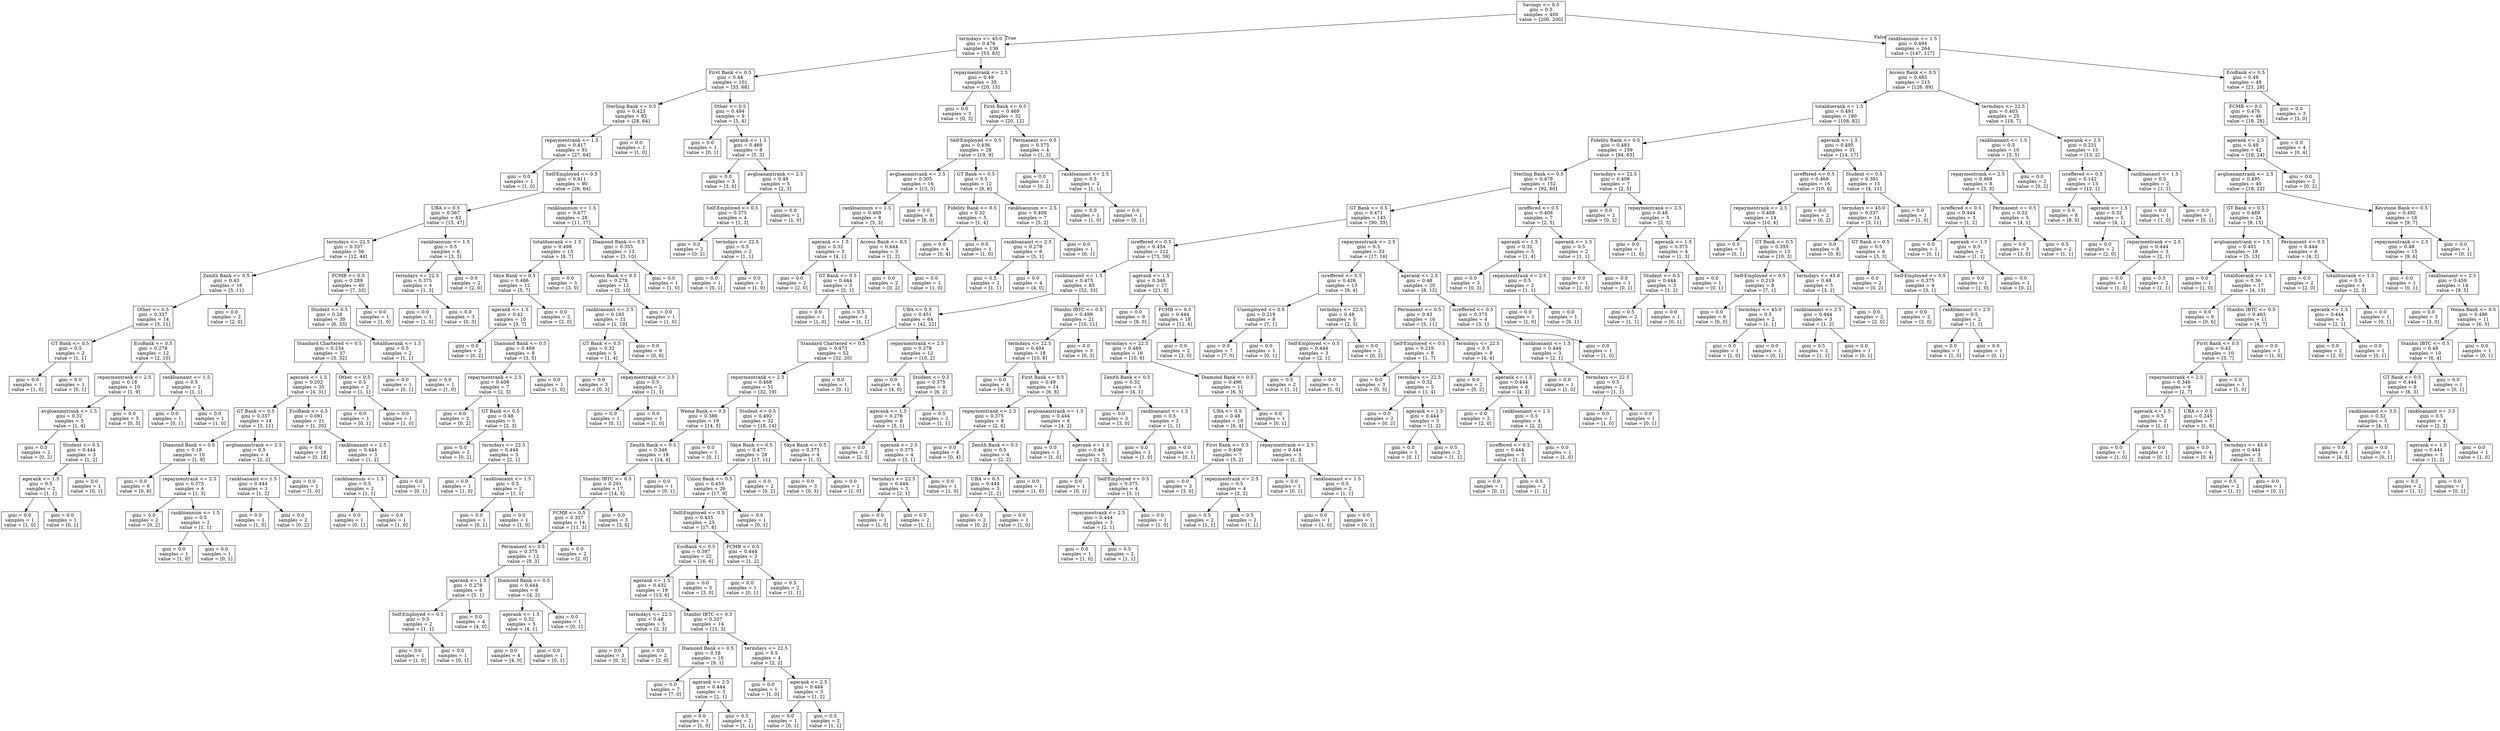 digraph Tree {
node [shape=box] ;
0 [label="Savings <= 0.5\ngini = 0.5\nsamples = 400\nvalue = [200, 200]"] ;
1 [label="termdays <= 45.0\ngini = 0.476\nsamples = 136\nvalue = [53, 83]"] ;
0 -> 1 [labeldistance=2.5, labelangle=45, headlabel="True"] ;
2 [label="First Bank <= 0.5\ngini = 0.44\nsamples = 101\nvalue = [33, 68]"] ;
1 -> 2 ;
3 [label="Sterling Bank <= 0.5\ngini = 0.423\nsamples = 92\nvalue = [28, 64]"] ;
2 -> 3 ;
4 [label="repaymentrank <= 1.5\ngini = 0.417\nsamples = 91\nvalue = [27, 64]"] ;
3 -> 4 ;
5 [label="gini = 0.0\nsamples = 1\nvalue = [1, 0]"] ;
4 -> 5 ;
6 [label="Self-Employed <= 0.5\ngini = 0.411\nsamples = 90\nvalue = [26, 64]"] ;
4 -> 6 ;
7 [label="UBA <= 0.5\ngini = 0.367\nsamples = 62\nvalue = [15, 47]"] ;
6 -> 7 ;
8 [label="termdays <= 22.5\ngini = 0.337\nsamples = 56\nvalue = [12, 44]"] ;
7 -> 8 ;
9 [label="Zenith Bank <= 0.5\ngini = 0.43\nsamples = 16\nvalue = [5, 11]"] ;
8 -> 9 ;
10 [label="Other <= 0.5\ngini = 0.337\nsamples = 14\nvalue = [3, 11]"] ;
9 -> 10 ;
11 [label="GT Bank <= 0.5\ngini = 0.5\nsamples = 2\nvalue = [1, 1]"] ;
10 -> 11 ;
12 [label="gini = 0.0\nsamples = 1\nvalue = [1, 0]"] ;
11 -> 12 ;
13 [label="gini = 0.0\nsamples = 1\nvalue = [0, 1]"] ;
11 -> 13 ;
14 [label="EcoBank <= 0.5\ngini = 0.278\nsamples = 12\nvalue = [2, 10]"] ;
10 -> 14 ;
15 [label="repaymentrank <= 2.5\ngini = 0.18\nsamples = 10\nvalue = [1, 9]"] ;
14 -> 15 ;
16 [label="avgloanamtrank <= 1.5\ngini = 0.32\nsamples = 5\nvalue = [1, 4]"] ;
15 -> 16 ;
17 [label="gini = 0.0\nsamples = 2\nvalue = [0, 2]"] ;
16 -> 17 ;
18 [label="Student <= 0.5\ngini = 0.444\nsamples = 3\nvalue = [1, 2]"] ;
16 -> 18 ;
19 [label="agerank <= 1.5\ngini = 0.5\nsamples = 2\nvalue = [1, 1]"] ;
18 -> 19 ;
20 [label="gini = 0.0\nsamples = 1\nvalue = [1, 0]"] ;
19 -> 20 ;
21 [label="gini = 0.0\nsamples = 1\nvalue = [0, 1]"] ;
19 -> 21 ;
22 [label="gini = 0.0\nsamples = 1\nvalue = [0, 1]"] ;
18 -> 22 ;
23 [label="gini = 0.0\nsamples = 5\nvalue = [0, 5]"] ;
15 -> 23 ;
24 [label="rankloanamt <= 1.5\ngini = 0.5\nsamples = 2\nvalue = [1, 1]"] ;
14 -> 24 ;
25 [label="gini = 0.0\nsamples = 1\nvalue = [0, 1]"] ;
24 -> 25 ;
26 [label="gini = 0.0\nsamples = 1\nvalue = [1, 0]"] ;
24 -> 26 ;
27 [label="gini = 0.0\nsamples = 2\nvalue = [2, 0]"] ;
9 -> 27 ;
28 [label="FCMB <= 0.5\ngini = 0.289\nsamples = 40\nvalue = [7, 33]"] ;
8 -> 28 ;
29 [label="Student <= 0.5\ngini = 0.26\nsamples = 39\nvalue = [6, 33]"] ;
28 -> 29 ;
30 [label="Standard Chartered <= 0.5\ngini = 0.234\nsamples = 37\nvalue = [5, 32]"] ;
29 -> 30 ;
31 [label="agerank <= 1.5\ngini = 0.202\nsamples = 35\nvalue = [4, 31]"] ;
30 -> 31 ;
32 [label="GT Bank <= 0.5\ngini = 0.337\nsamples = 14\nvalue = [3, 11]"] ;
31 -> 32 ;
33 [label="Diamond Bank <= 0.5\ngini = 0.18\nsamples = 10\nvalue = [1, 9]"] ;
32 -> 33 ;
34 [label="gini = 0.0\nsamples = 6\nvalue = [0, 6]"] ;
33 -> 34 ;
35 [label="repaymentrank <= 2.5\ngini = 0.375\nsamples = 4\nvalue = [1, 3]"] ;
33 -> 35 ;
36 [label="gini = 0.0\nsamples = 2\nvalue = [0, 2]"] ;
35 -> 36 ;
37 [label="rankloannum <= 1.5\ngini = 0.5\nsamples = 2\nvalue = [1, 1]"] ;
35 -> 37 ;
38 [label="gini = 0.0\nsamples = 1\nvalue = [1, 0]"] ;
37 -> 38 ;
39 [label="gini = 0.0\nsamples = 1\nvalue = [0, 1]"] ;
37 -> 39 ;
40 [label="avgloanamtrank <= 2.5\ngini = 0.5\nsamples = 4\nvalue = [2, 2]"] ;
32 -> 40 ;
41 [label="rankloanamt <= 1.5\ngini = 0.444\nsamples = 3\nvalue = [1, 2]"] ;
40 -> 41 ;
42 [label="gini = 0.0\nsamples = 1\nvalue = [1, 0]"] ;
41 -> 42 ;
43 [label="gini = 0.0\nsamples = 2\nvalue = [0, 2]"] ;
41 -> 43 ;
44 [label="gini = 0.0\nsamples = 1\nvalue = [1, 0]"] ;
40 -> 44 ;
45 [label="EcoBank <= 0.5\ngini = 0.091\nsamples = 21\nvalue = [1, 20]"] ;
31 -> 45 ;
46 [label="gini = 0.0\nsamples = 18\nvalue = [0, 18]"] ;
45 -> 46 ;
47 [label="rankloanamt <= 2.5\ngini = 0.444\nsamples = 3\nvalue = [1, 2]"] ;
45 -> 47 ;
48 [label="rankloannum <= 1.5\ngini = 0.5\nsamples = 2\nvalue = [1, 1]"] ;
47 -> 48 ;
49 [label="gini = 0.0\nsamples = 1\nvalue = [0, 1]"] ;
48 -> 49 ;
50 [label="gini = 0.0\nsamples = 1\nvalue = [1, 0]"] ;
48 -> 50 ;
51 [label="gini = 0.0\nsamples = 1\nvalue = [0, 1]"] ;
47 -> 51 ;
52 [label="Other <= 0.5\ngini = 0.5\nsamples = 2\nvalue = [1, 1]"] ;
30 -> 52 ;
53 [label="gini = 0.0\nsamples = 1\nvalue = [0, 1]"] ;
52 -> 53 ;
54 [label="gini = 0.0\nsamples = 1\nvalue = [1, 0]"] ;
52 -> 54 ;
55 [label="totalduerank <= 1.5\ngini = 0.5\nsamples = 2\nvalue = [1, 1]"] ;
29 -> 55 ;
56 [label="gini = 0.0\nsamples = 1\nvalue = [0, 1]"] ;
55 -> 56 ;
57 [label="gini = 0.0\nsamples = 1\nvalue = [1, 0]"] ;
55 -> 57 ;
58 [label="gini = 0.0\nsamples = 1\nvalue = [1, 0]"] ;
28 -> 58 ;
59 [label="rankloannum <= 1.5\ngini = 0.5\nsamples = 6\nvalue = [3, 3]"] ;
7 -> 59 ;
60 [label="termdays <= 22.5\ngini = 0.375\nsamples = 4\nvalue = [1, 3]"] ;
59 -> 60 ;
61 [label="gini = 0.0\nsamples = 1\nvalue = [1, 0]"] ;
60 -> 61 ;
62 [label="gini = 0.0\nsamples = 3\nvalue = [0, 3]"] ;
60 -> 62 ;
63 [label="gini = 0.0\nsamples = 2\nvalue = [2, 0]"] ;
59 -> 63 ;
64 [label="rankloannum <= 1.5\ngini = 0.477\nsamples = 28\nvalue = [11, 17]"] ;
6 -> 64 ;
65 [label="totalduerank <= 1.5\ngini = 0.498\nsamples = 15\nvalue = [8, 7]"] ;
64 -> 65 ;
66 [label="Skye Bank <= 0.5\ngini = 0.486\nsamples = 12\nvalue = [5, 7]"] ;
65 -> 66 ;
67 [label="agerank <= 1.5\ngini = 0.42\nsamples = 10\nvalue = [3, 7]"] ;
66 -> 67 ;
68 [label="gini = 0.0\nsamples = 2\nvalue = [0, 2]"] ;
67 -> 68 ;
69 [label="Diamond Bank <= 0.5\ngini = 0.469\nsamples = 8\nvalue = [3, 5]"] ;
67 -> 69 ;
70 [label="repaymentrank <= 2.5\ngini = 0.408\nsamples = 7\nvalue = [2, 5]"] ;
69 -> 70 ;
71 [label="gini = 0.0\nsamples = 2\nvalue = [0, 2]"] ;
70 -> 71 ;
72 [label="GT Bank <= 0.5\ngini = 0.48\nsamples = 5\nvalue = [2, 3]"] ;
70 -> 72 ;
73 [label="gini = 0.0\nsamples = 2\nvalue = [0, 2]"] ;
72 -> 73 ;
74 [label="termdays <= 22.5\ngini = 0.444\nsamples = 3\nvalue = [2, 1]"] ;
72 -> 74 ;
75 [label="gini = 0.0\nsamples = 1\nvalue = [1, 0]"] ;
74 -> 75 ;
76 [label="rankloanamt <= 1.5\ngini = 0.5\nsamples = 2\nvalue = [1, 1]"] ;
74 -> 76 ;
77 [label="gini = 0.0\nsamples = 1\nvalue = [0, 1]"] ;
76 -> 77 ;
78 [label="gini = 0.0\nsamples = 1\nvalue = [1, 0]"] ;
76 -> 78 ;
79 [label="gini = 0.0\nsamples = 1\nvalue = [1, 0]"] ;
69 -> 79 ;
80 [label="gini = 0.0\nsamples = 2\nvalue = [2, 0]"] ;
66 -> 80 ;
81 [label="gini = 0.0\nsamples = 3\nvalue = [3, 0]"] ;
65 -> 81 ;
82 [label="Diamond Bank <= 0.5\ngini = 0.355\nsamples = 13\nvalue = [3, 10]"] ;
64 -> 82 ;
83 [label="Access Bank <= 0.5\ngini = 0.278\nsamples = 12\nvalue = [2, 10]"] ;
82 -> 83 ;
84 [label="rankloanamt <= 2.5\ngini = 0.165\nsamples = 11\nvalue = [1, 10]"] ;
83 -> 84 ;
85 [label="GT Bank <= 0.5\ngini = 0.32\nsamples = 5\nvalue = [1, 4]"] ;
84 -> 85 ;
86 [label="gini = 0.0\nsamples = 3\nvalue = [0, 3]"] ;
85 -> 86 ;
87 [label="repaymentrank <= 2.5\ngini = 0.5\nsamples = 2\nvalue = [1, 1]"] ;
85 -> 87 ;
88 [label="gini = 0.0\nsamples = 1\nvalue = [0, 1]"] ;
87 -> 88 ;
89 [label="gini = 0.0\nsamples = 1\nvalue = [1, 0]"] ;
87 -> 89 ;
90 [label="gini = 0.0\nsamples = 6\nvalue = [0, 6]"] ;
84 -> 90 ;
91 [label="gini = 0.0\nsamples = 1\nvalue = [1, 0]"] ;
83 -> 91 ;
92 [label="gini = 0.0\nsamples = 1\nvalue = [1, 0]"] ;
82 -> 92 ;
93 [label="gini = 0.0\nsamples = 1\nvalue = [1, 0]"] ;
3 -> 93 ;
94 [label="Other <= 0.5\ngini = 0.494\nsamples = 9\nvalue = [5, 4]"] ;
2 -> 94 ;
95 [label="gini = 0.0\nsamples = 1\nvalue = [0, 1]"] ;
94 -> 95 ;
96 [label="agerank <= 1.5\ngini = 0.469\nsamples = 8\nvalue = [5, 3]"] ;
94 -> 96 ;
97 [label="gini = 0.0\nsamples = 3\nvalue = [3, 0]"] ;
96 -> 97 ;
98 [label="avgloanamtrank <= 2.5\ngini = 0.48\nsamples = 5\nvalue = [2, 3]"] ;
96 -> 98 ;
99 [label="Self-Employed <= 0.5\ngini = 0.375\nsamples = 4\nvalue = [1, 3]"] ;
98 -> 99 ;
100 [label="gini = 0.0\nsamples = 2\nvalue = [0, 2]"] ;
99 -> 100 ;
101 [label="termdays <= 22.5\ngini = 0.5\nsamples = 2\nvalue = [1, 1]"] ;
99 -> 101 ;
102 [label="gini = 0.0\nsamples = 1\nvalue = [0, 1]"] ;
101 -> 102 ;
103 [label="gini = 0.0\nsamples = 1\nvalue = [1, 0]"] ;
101 -> 103 ;
104 [label="gini = 0.0\nsamples = 1\nvalue = [1, 0]"] ;
98 -> 104 ;
105 [label="repaymentrank <= 2.5\ngini = 0.49\nsamples = 35\nvalue = [20, 15]"] ;
1 -> 105 ;
106 [label="gini = 0.0\nsamples = 3\nvalue = [0, 3]"] ;
105 -> 106 ;
107 [label="First Bank <= 0.5\ngini = 0.469\nsamples = 32\nvalue = [20, 12]"] ;
105 -> 107 ;
108 [label="Self-Employed <= 0.5\ngini = 0.436\nsamples = 28\nvalue = [19, 9]"] ;
107 -> 108 ;
109 [label="avgloanamtrank <= 2.5\ngini = 0.305\nsamples = 16\nvalue = [13, 3]"] ;
108 -> 109 ;
110 [label="rankloannum <= 1.5\ngini = 0.469\nsamples = 8\nvalue = [5, 3]"] ;
109 -> 110 ;
111 [label="agerank <= 1.5\ngini = 0.32\nsamples = 5\nvalue = [4, 1]"] ;
110 -> 111 ;
112 [label="gini = 0.0\nsamples = 2\nvalue = [2, 0]"] ;
111 -> 112 ;
113 [label="GT Bank <= 0.5\ngini = 0.444\nsamples = 3\nvalue = [2, 1]"] ;
111 -> 113 ;
114 [label="gini = 0.0\nsamples = 1\nvalue = [1, 0]"] ;
113 -> 114 ;
115 [label="gini = 0.5\nsamples = 2\nvalue = [1, 1]"] ;
113 -> 115 ;
116 [label="Access Bank <= 0.5\ngini = 0.444\nsamples = 3\nvalue = [1, 2]"] ;
110 -> 116 ;
117 [label="gini = 0.0\nsamples = 2\nvalue = [0, 2]"] ;
116 -> 117 ;
118 [label="gini = 0.0\nsamples = 1\nvalue = [1, 0]"] ;
116 -> 118 ;
119 [label="gini = 0.0\nsamples = 8\nvalue = [8, 0]"] ;
109 -> 119 ;
120 [label="GT Bank <= 0.5\ngini = 0.5\nsamples = 12\nvalue = [6, 6]"] ;
108 -> 120 ;
121 [label="Fidelity Bank <= 0.5\ngini = 0.32\nsamples = 5\nvalue = [1, 4]"] ;
120 -> 121 ;
122 [label="gini = 0.0\nsamples = 4\nvalue = [0, 4]"] ;
121 -> 122 ;
123 [label="gini = 0.0\nsamples = 1\nvalue = [1, 0]"] ;
121 -> 123 ;
124 [label="rankloannum <= 2.5\ngini = 0.408\nsamples = 7\nvalue = [5, 2]"] ;
120 -> 124 ;
125 [label="rankloanamt <= 2.5\ngini = 0.278\nsamples = 6\nvalue = [5, 1]"] ;
124 -> 125 ;
126 [label="gini = 0.5\nsamples = 2\nvalue = [1, 1]"] ;
125 -> 126 ;
127 [label="gini = 0.0\nsamples = 4\nvalue = [4, 0]"] ;
125 -> 127 ;
128 [label="gini = 0.0\nsamples = 1\nvalue = [0, 1]"] ;
124 -> 128 ;
129 [label="Permanent <= 0.5\ngini = 0.375\nsamples = 4\nvalue = [1, 3]"] ;
107 -> 129 ;
130 [label="gini = 0.0\nsamples = 2\nvalue = [0, 2]"] ;
129 -> 130 ;
131 [label="rankloanamt <= 2.5\ngini = 0.5\nsamples = 2\nvalue = [1, 1]"] ;
129 -> 131 ;
132 [label="gini = 0.0\nsamples = 1\nvalue = [1, 0]"] ;
131 -> 132 ;
133 [label="gini = 0.0\nsamples = 1\nvalue = [0, 1]"] ;
131 -> 133 ;
134 [label="rankloannum <= 1.5\ngini = 0.494\nsamples = 264\nvalue = [147, 117]"] ;
0 -> 134 [labeldistance=2.5, labelangle=-45, headlabel="False"] ;
135 [label="Access Bank <= 0.5\ngini = 0.485\nsamples = 215\nvalue = [126, 89]"] ;
134 -> 135 ;
136 [label="totalduerank <= 1.5\ngini = 0.491\nsamples = 190\nvalue = [108, 82]"] ;
135 -> 136 ;
137 [label="Fidelity Bank <= 0.5\ngini = 0.483\nsamples = 159\nvalue = [94, 65]"] ;
136 -> 137 ;
138 [label="Sterling Bank <= 0.5\ngini = 0.478\nsamples = 152\nvalue = [92, 60]"] ;
137 -> 138 ;
139 [label="GT Bank <= 0.5\ngini = 0.471\nsamples = 145\nvalue = [90, 55]"] ;
138 -> 139 ;
140 [label="isreffered <= 0.5\ngini = 0.454\nsamples = 112\nvalue = [73, 39]"] ;
139 -> 140 ;
141 [label="rankloanamt <= 1.5\ngini = 0.475\nsamples = 85\nvalue = [52, 33]"] ;
140 -> 141 ;
142 [label="UBA <= 0.5\ngini = 0.451\nsamples = 64\nvalue = [42, 22]"] ;
141 -> 142 ;
143 [label="Standard Chartered <= 0.5\ngini = 0.473\nsamples = 52\nvalue = [32, 20]"] ;
142 -> 143 ;
144 [label="repaymentrank <= 2.5\ngini = 0.468\nsamples = 51\nvalue = [32, 19]"] ;
143 -> 144 ;
145 [label="Wema Bank <= 0.5\ngini = 0.388\nsamples = 19\nvalue = [14, 5]"] ;
144 -> 145 ;
146 [label="Zenith Bank <= 0.5\ngini = 0.346\nsamples = 18\nvalue = [14, 4]"] ;
145 -> 146 ;
147 [label="Stanbic IBTC <= 0.5\ngini = 0.291\nsamples = 17\nvalue = [14, 3]"] ;
146 -> 147 ;
148 [label="FCMB <= 0.5\ngini = 0.337\nsamples = 14\nvalue = [11, 3]"] ;
147 -> 148 ;
149 [label="Permanent <= 0.5\ngini = 0.375\nsamples = 12\nvalue = [9, 3]"] ;
148 -> 149 ;
150 [label="agerank <= 1.5\ngini = 0.278\nsamples = 6\nvalue = [5, 1]"] ;
149 -> 150 ;
151 [label="Self-Employed <= 0.5\ngini = 0.5\nsamples = 2\nvalue = [1, 1]"] ;
150 -> 151 ;
152 [label="gini = 0.0\nsamples = 1\nvalue = [1, 0]"] ;
151 -> 152 ;
153 [label="gini = 0.0\nsamples = 1\nvalue = [0, 1]"] ;
151 -> 153 ;
154 [label="gini = 0.0\nsamples = 4\nvalue = [4, 0]"] ;
150 -> 154 ;
155 [label="Diamond Bank <= 0.5\ngini = 0.444\nsamples = 6\nvalue = [4, 2]"] ;
149 -> 155 ;
156 [label="agerank <= 1.5\ngini = 0.32\nsamples = 5\nvalue = [4, 1]"] ;
155 -> 156 ;
157 [label="gini = 0.0\nsamples = 4\nvalue = [4, 0]"] ;
156 -> 157 ;
158 [label="gini = 0.0\nsamples = 1\nvalue = [0, 1]"] ;
156 -> 158 ;
159 [label="gini = 0.0\nsamples = 1\nvalue = [0, 1]"] ;
155 -> 159 ;
160 [label="gini = 0.0\nsamples = 2\nvalue = [2, 0]"] ;
148 -> 160 ;
161 [label="gini = 0.0\nsamples = 3\nvalue = [3, 0]"] ;
147 -> 161 ;
162 [label="gini = 0.0\nsamples = 1\nvalue = [0, 1]"] ;
146 -> 162 ;
163 [label="gini = 0.0\nsamples = 1\nvalue = [0, 1]"] ;
145 -> 163 ;
164 [label="Student <= 0.5\ngini = 0.492\nsamples = 32\nvalue = [18, 14]"] ;
144 -> 164 ;
165 [label="Skye Bank <= 0.5\ngini = 0.477\nsamples = 28\nvalue = [17, 11]"] ;
164 -> 165 ;
166 [label="Union Bank <= 0.5\ngini = 0.453\nsamples = 26\nvalue = [17, 9]"] ;
165 -> 166 ;
167 [label="Self-Employed <= 0.5\ngini = 0.435\nsamples = 25\nvalue = [17, 8]"] ;
166 -> 167 ;
168 [label="EcoBank <= 0.5\ngini = 0.397\nsamples = 22\nvalue = [16, 6]"] ;
167 -> 168 ;
169 [label="agerank <= 1.5\ngini = 0.432\nsamples = 19\nvalue = [13, 6]"] ;
168 -> 169 ;
170 [label="termdays <= 22.5\ngini = 0.48\nsamples = 5\nvalue = [2, 3]"] ;
169 -> 170 ;
171 [label="gini = 0.0\nsamples = 3\nvalue = [0, 3]"] ;
170 -> 171 ;
172 [label="gini = 0.0\nsamples = 2\nvalue = [2, 0]"] ;
170 -> 172 ;
173 [label="Stanbic IBTC <= 0.5\ngini = 0.337\nsamples = 14\nvalue = [11, 3]"] ;
169 -> 173 ;
174 [label="Diamond Bank <= 0.5\ngini = 0.18\nsamples = 10\nvalue = [9, 1]"] ;
173 -> 174 ;
175 [label="gini = 0.0\nsamples = 7\nvalue = [7, 0]"] ;
174 -> 175 ;
176 [label="agerank <= 2.5\ngini = 0.444\nsamples = 3\nvalue = [2, 1]"] ;
174 -> 176 ;
177 [label="gini = 0.0\nsamples = 1\nvalue = [1, 0]"] ;
176 -> 177 ;
178 [label="gini = 0.5\nsamples = 2\nvalue = [1, 1]"] ;
176 -> 178 ;
179 [label="termdays <= 22.5\ngini = 0.5\nsamples = 4\nvalue = [2, 2]"] ;
173 -> 179 ;
180 [label="gini = 0.0\nsamples = 1\nvalue = [1, 0]"] ;
179 -> 180 ;
181 [label="agerank <= 2.5\ngini = 0.444\nsamples = 3\nvalue = [1, 2]"] ;
179 -> 181 ;
182 [label="gini = 0.0\nsamples = 1\nvalue = [0, 1]"] ;
181 -> 182 ;
183 [label="gini = 0.5\nsamples = 2\nvalue = [1, 1]"] ;
181 -> 183 ;
184 [label="gini = 0.0\nsamples = 3\nvalue = [3, 0]"] ;
168 -> 184 ;
185 [label="FCMB <= 0.5\ngini = 0.444\nsamples = 3\nvalue = [1, 2]"] ;
167 -> 185 ;
186 [label="gini = 0.0\nsamples = 1\nvalue = [0, 1]"] ;
185 -> 186 ;
187 [label="gini = 0.5\nsamples = 2\nvalue = [1, 1]"] ;
185 -> 187 ;
188 [label="gini = 0.0\nsamples = 1\nvalue = [0, 1]"] ;
166 -> 188 ;
189 [label="gini = 0.0\nsamples = 2\nvalue = [0, 2]"] ;
165 -> 189 ;
190 [label="Skye Bank <= 0.5\ngini = 0.375\nsamples = 4\nvalue = [1, 3]"] ;
164 -> 190 ;
191 [label="gini = 0.0\nsamples = 3\nvalue = [0, 3]"] ;
190 -> 191 ;
192 [label="gini = 0.0\nsamples = 1\nvalue = [1, 0]"] ;
190 -> 192 ;
193 [label="gini = 0.0\nsamples = 1\nvalue = [0, 1]"] ;
143 -> 193 ;
194 [label="repaymentrank <= 2.5\ngini = 0.278\nsamples = 12\nvalue = [10, 2]"] ;
142 -> 194 ;
195 [label="gini = 0.0\nsamples = 4\nvalue = [4, 0]"] ;
194 -> 195 ;
196 [label="Student <= 0.5\ngini = 0.375\nsamples = 8\nvalue = [6, 2]"] ;
194 -> 196 ;
197 [label="agerank <= 1.5\ngini = 0.278\nsamples = 6\nvalue = [5, 1]"] ;
196 -> 197 ;
198 [label="gini = 0.0\nsamples = 2\nvalue = [2, 0]"] ;
197 -> 198 ;
199 [label="agerank <= 2.5\ngini = 0.375\nsamples = 4\nvalue = [3, 1]"] ;
197 -> 199 ;
200 [label="termdays <= 22.5\ngini = 0.444\nsamples = 3\nvalue = [2, 1]"] ;
199 -> 200 ;
201 [label="gini = 0.0\nsamples = 1\nvalue = [1, 0]"] ;
200 -> 201 ;
202 [label="gini = 0.5\nsamples = 2\nvalue = [1, 1]"] ;
200 -> 202 ;
203 [label="gini = 0.0\nsamples = 1\nvalue = [1, 0]"] ;
199 -> 203 ;
204 [label="gini = 0.5\nsamples = 2\nvalue = [1, 1]"] ;
196 -> 204 ;
205 [label="Stanbic IBTC <= 0.5\ngini = 0.499\nsamples = 21\nvalue = [10, 11]"] ;
141 -> 205 ;
206 [label="termdays <= 22.5\ngini = 0.494\nsamples = 18\nvalue = [10, 8]"] ;
205 -> 206 ;
207 [label="gini = 0.0\nsamples = 4\nvalue = [4, 0]"] ;
206 -> 207 ;
208 [label="First Bank <= 0.5\ngini = 0.49\nsamples = 14\nvalue = [6, 8]"] ;
206 -> 208 ;
209 [label="repaymentrank <= 2.5\ngini = 0.375\nsamples = 8\nvalue = [2, 6]"] ;
208 -> 209 ;
210 [label="gini = 0.0\nsamples = 4\nvalue = [0, 4]"] ;
209 -> 210 ;
211 [label="Zenith Bank <= 0.5\ngini = 0.5\nsamples = 4\nvalue = [2, 2]"] ;
209 -> 211 ;
212 [label="UBA <= 0.5\ngini = 0.444\nsamples = 3\nvalue = [1, 2]"] ;
211 -> 212 ;
213 [label="gini = 0.0\nsamples = 2\nvalue = [0, 2]"] ;
212 -> 213 ;
214 [label="gini = 0.0\nsamples = 1\nvalue = [1, 0]"] ;
212 -> 214 ;
215 [label="gini = 0.0\nsamples = 1\nvalue = [1, 0]"] ;
211 -> 215 ;
216 [label="avgloanamtrank <= 1.5\ngini = 0.444\nsamples = 6\nvalue = [4, 2]"] ;
208 -> 216 ;
217 [label="gini = 0.0\nsamples = 1\nvalue = [1, 0]"] ;
216 -> 217 ;
218 [label="agerank <= 1.5\ngini = 0.48\nsamples = 5\nvalue = [3, 2]"] ;
216 -> 218 ;
219 [label="gini = 0.0\nsamples = 1\nvalue = [0, 1]"] ;
218 -> 219 ;
220 [label="Self-Employed <= 0.5\ngini = 0.375\nsamples = 4\nvalue = [3, 1]"] ;
218 -> 220 ;
221 [label="repaymentrank <= 2.5\ngini = 0.444\nsamples = 3\nvalue = [2, 1]"] ;
220 -> 221 ;
222 [label="gini = 0.0\nsamples = 1\nvalue = [1, 0]"] ;
221 -> 222 ;
223 [label="gini = 0.5\nsamples = 2\nvalue = [1, 1]"] ;
221 -> 223 ;
224 [label="gini = 0.0\nsamples = 1\nvalue = [1, 0]"] ;
220 -> 224 ;
225 [label="gini = 0.0\nsamples = 3\nvalue = [0, 3]"] ;
205 -> 225 ;
226 [label="agerank <= 1.5\ngini = 0.346\nsamples = 27\nvalue = [21, 6]"] ;
140 -> 226 ;
227 [label="gini = 0.0\nsamples = 9\nvalue = [9, 0]"] ;
226 -> 227 ;
228 [label="FCMB <= 0.5\ngini = 0.444\nsamples = 18\nvalue = [12, 6]"] ;
226 -> 228 ;
229 [label="termdays <= 22.5\ngini = 0.469\nsamples = 16\nvalue = [10, 6]"] ;
228 -> 229 ;
230 [label="Zenith Bank <= 0.5\ngini = 0.32\nsamples = 5\nvalue = [4, 1]"] ;
229 -> 230 ;
231 [label="gini = 0.0\nsamples = 3\nvalue = [3, 0]"] ;
230 -> 231 ;
232 [label="rankloanamt <= 1.5\ngini = 0.5\nsamples = 2\nvalue = [1, 1]"] ;
230 -> 232 ;
233 [label="gini = 0.0\nsamples = 1\nvalue = [1, 0]"] ;
232 -> 233 ;
234 [label="gini = 0.0\nsamples = 1\nvalue = [0, 1]"] ;
232 -> 234 ;
235 [label="Diamond Bank <= 0.5\ngini = 0.496\nsamples = 11\nvalue = [6, 5]"] ;
229 -> 235 ;
236 [label="UBA <= 0.5\ngini = 0.48\nsamples = 10\nvalue = [6, 4]"] ;
235 -> 236 ;
237 [label="First Bank <= 0.5\ngini = 0.408\nsamples = 7\nvalue = [5, 2]"] ;
236 -> 237 ;
238 [label="gini = 0.0\nsamples = 3\nvalue = [3, 0]"] ;
237 -> 238 ;
239 [label="repaymentrank <= 2.5\ngini = 0.5\nsamples = 4\nvalue = [2, 2]"] ;
237 -> 239 ;
240 [label="gini = 0.5\nsamples = 2\nvalue = [1, 1]"] ;
239 -> 240 ;
241 [label="gini = 0.5\nsamples = 2\nvalue = [1, 1]"] ;
239 -> 241 ;
242 [label="repaymentrank <= 2.5\ngini = 0.444\nsamples = 3\nvalue = [1, 2]"] ;
236 -> 242 ;
243 [label="gini = 0.0\nsamples = 1\nvalue = [0, 1]"] ;
242 -> 243 ;
244 [label="rankloanamt <= 1.5\ngini = 0.5\nsamples = 2\nvalue = [1, 1]"] ;
242 -> 244 ;
245 [label="gini = 0.0\nsamples = 1\nvalue = [1, 0]"] ;
244 -> 245 ;
246 [label="gini = 0.0\nsamples = 1\nvalue = [0, 1]"] ;
244 -> 246 ;
247 [label="gini = 0.0\nsamples = 1\nvalue = [0, 1]"] ;
235 -> 247 ;
248 [label="gini = 0.0\nsamples = 2\nvalue = [2, 0]"] ;
228 -> 248 ;
249 [label="repaymentrank <= 2.5\ngini = 0.5\nsamples = 33\nvalue = [17, 16]"] ;
139 -> 249 ;
250 [label="isreffered <= 0.5\ngini = 0.426\nsamples = 13\nvalue = [9, 4]"] ;
249 -> 250 ;
251 [label="Unemployed <= 0.5\ngini = 0.219\nsamples = 8\nvalue = [7, 1]"] ;
250 -> 251 ;
252 [label="gini = 0.0\nsamples = 7\nvalue = [7, 0]"] ;
251 -> 252 ;
253 [label="gini = 0.0\nsamples = 1\nvalue = [0, 1]"] ;
251 -> 253 ;
254 [label="termdays <= 22.5\ngini = 0.48\nsamples = 5\nvalue = [2, 3]"] ;
250 -> 254 ;
255 [label="Self-Employed <= 0.5\ngini = 0.444\nsamples = 3\nvalue = [2, 1]"] ;
254 -> 255 ;
256 [label="gini = 0.5\nsamples = 2\nvalue = [1, 1]"] ;
255 -> 256 ;
257 [label="gini = 0.0\nsamples = 1\nvalue = [1, 0]"] ;
255 -> 257 ;
258 [label="gini = 0.0\nsamples = 2\nvalue = [0, 2]"] ;
254 -> 258 ;
259 [label="agerank <= 2.5\ngini = 0.48\nsamples = 20\nvalue = [8, 12]"] ;
249 -> 259 ;
260 [label="Permanent <= 0.5\ngini = 0.43\nsamples = 16\nvalue = [5, 11]"] ;
259 -> 260 ;
261 [label="Self-Employed <= 0.5\ngini = 0.219\nsamples = 8\nvalue = [1, 7]"] ;
260 -> 261 ;
262 [label="gini = 0.0\nsamples = 3\nvalue = [0, 3]"] ;
261 -> 262 ;
263 [label="termdays <= 22.5\ngini = 0.32\nsamples = 5\nvalue = [1, 4]"] ;
261 -> 263 ;
264 [label="gini = 0.0\nsamples = 2\nvalue = [0, 2]"] ;
263 -> 264 ;
265 [label="agerank <= 1.5\ngini = 0.444\nsamples = 3\nvalue = [1, 2]"] ;
263 -> 265 ;
266 [label="gini = 0.0\nsamples = 1\nvalue = [0, 1]"] ;
265 -> 266 ;
267 [label="gini = 0.5\nsamples = 2\nvalue = [1, 1]"] ;
265 -> 267 ;
268 [label="termdays <= 22.5\ngini = 0.5\nsamples = 8\nvalue = [4, 4]"] ;
260 -> 268 ;
269 [label="gini = 0.0\nsamples = 2\nvalue = [0, 2]"] ;
268 -> 269 ;
270 [label="agerank <= 1.5\ngini = 0.444\nsamples = 6\nvalue = [4, 2]"] ;
268 -> 270 ;
271 [label="gini = 0.0\nsamples = 2\nvalue = [2, 0]"] ;
270 -> 271 ;
272 [label="rankloanamt <= 1.5\ngini = 0.5\nsamples = 4\nvalue = [2, 2]"] ;
270 -> 272 ;
273 [label="isreffered <= 0.5\ngini = 0.444\nsamples = 3\nvalue = [1, 2]"] ;
272 -> 273 ;
274 [label="gini = 0.0\nsamples = 1\nvalue = [0, 1]"] ;
273 -> 274 ;
275 [label="gini = 0.5\nsamples = 2\nvalue = [1, 1]"] ;
273 -> 275 ;
276 [label="gini = 0.0\nsamples = 1\nvalue = [1, 0]"] ;
272 -> 276 ;
277 [label="isreffered <= 0.5\ngini = 0.375\nsamples = 4\nvalue = [3, 1]"] ;
259 -> 277 ;
278 [label="rankloanamt <= 1.5\ngini = 0.444\nsamples = 3\nvalue = [2, 1]"] ;
277 -> 278 ;
279 [label="gini = 0.0\nsamples = 1\nvalue = [1, 0]"] ;
278 -> 279 ;
280 [label="termdays <= 22.5\ngini = 0.5\nsamples = 2\nvalue = [1, 1]"] ;
278 -> 280 ;
281 [label="gini = 0.0\nsamples = 1\nvalue = [1, 0]"] ;
280 -> 281 ;
282 [label="gini = 0.0\nsamples = 1\nvalue = [0, 1]"] ;
280 -> 282 ;
283 [label="gini = 0.0\nsamples = 1\nvalue = [1, 0]"] ;
277 -> 283 ;
284 [label="isreffered <= 0.5\ngini = 0.408\nsamples = 7\nvalue = [2, 5]"] ;
138 -> 284 ;
285 [label="agerank <= 1.5\ngini = 0.32\nsamples = 5\nvalue = [1, 4]"] ;
284 -> 285 ;
286 [label="gini = 0.0\nsamples = 3\nvalue = [0, 3]"] ;
285 -> 286 ;
287 [label="repaymentrank <= 2.5\ngini = 0.5\nsamples = 2\nvalue = [1, 1]"] ;
285 -> 287 ;
288 [label="gini = 0.0\nsamples = 1\nvalue = [1, 0]"] ;
287 -> 288 ;
289 [label="gini = 0.0\nsamples = 1\nvalue = [0, 1]"] ;
287 -> 289 ;
290 [label="agerank <= 1.5\ngini = 0.5\nsamples = 2\nvalue = [1, 1]"] ;
284 -> 290 ;
291 [label="gini = 0.0\nsamples = 1\nvalue = [1, 0]"] ;
290 -> 291 ;
292 [label="gini = 0.0\nsamples = 1\nvalue = [0, 1]"] ;
290 -> 292 ;
293 [label="termdays <= 22.5\ngini = 0.408\nsamples = 7\nvalue = [2, 5]"] ;
137 -> 293 ;
294 [label="gini = 0.0\nsamples = 2\nvalue = [0, 2]"] ;
293 -> 294 ;
295 [label="repaymentrank <= 2.5\ngini = 0.48\nsamples = 5\nvalue = [2, 3]"] ;
293 -> 295 ;
296 [label="gini = 0.0\nsamples = 1\nvalue = [1, 0]"] ;
295 -> 296 ;
297 [label="agerank <= 1.5\ngini = 0.375\nsamples = 4\nvalue = [1, 3]"] ;
295 -> 297 ;
298 [label="Student <= 0.5\ngini = 0.444\nsamples = 3\nvalue = [1, 2]"] ;
297 -> 298 ;
299 [label="gini = 0.5\nsamples = 2\nvalue = [1, 1]"] ;
298 -> 299 ;
300 [label="gini = 0.0\nsamples = 1\nvalue = [0, 1]"] ;
298 -> 300 ;
301 [label="gini = 0.0\nsamples = 1\nvalue = [0, 1]"] ;
297 -> 301 ;
302 [label="agerank <= 1.5\ngini = 0.495\nsamples = 31\nvalue = [14, 17]"] ;
136 -> 302 ;
303 [label="isreffered <= 0.5\ngini = 0.469\nsamples = 16\nvalue = [10, 6]"] ;
302 -> 303 ;
304 [label="repaymentrank <= 2.5\ngini = 0.408\nsamples = 14\nvalue = [10, 4]"] ;
303 -> 304 ;
305 [label="gini = 0.0\nsamples = 1\nvalue = [0, 1]"] ;
304 -> 305 ;
306 [label="GT Bank <= 0.5\ngini = 0.355\nsamples = 13\nvalue = [10, 3]"] ;
304 -> 306 ;
307 [label="Self-Employed <= 0.5\ngini = 0.219\nsamples = 8\nvalue = [7, 1]"] ;
306 -> 307 ;
308 [label="gini = 0.0\nsamples = 6\nvalue = [6, 0]"] ;
307 -> 308 ;
309 [label="termdays <= 45.0\ngini = 0.5\nsamples = 2\nvalue = [1, 1]"] ;
307 -> 309 ;
310 [label="gini = 0.0\nsamples = 1\nvalue = [1, 0]"] ;
309 -> 310 ;
311 [label="gini = 0.0\nsamples = 1\nvalue = [0, 1]"] ;
309 -> 311 ;
312 [label="termdays <= 45.0\ngini = 0.48\nsamples = 5\nvalue = [3, 2]"] ;
306 -> 312 ;
313 [label="rankloanamt <= 2.5\ngini = 0.444\nsamples = 3\nvalue = [1, 2]"] ;
312 -> 313 ;
314 [label="gini = 0.5\nsamples = 2\nvalue = [1, 1]"] ;
313 -> 314 ;
315 [label="gini = 0.0\nsamples = 1\nvalue = [0, 1]"] ;
313 -> 315 ;
316 [label="gini = 0.0\nsamples = 2\nvalue = [2, 0]"] ;
312 -> 316 ;
317 [label="gini = 0.0\nsamples = 2\nvalue = [0, 2]"] ;
303 -> 317 ;
318 [label="Student <= 0.5\ngini = 0.391\nsamples = 15\nvalue = [4, 11]"] ;
302 -> 318 ;
319 [label="termdays <= 45.0\ngini = 0.337\nsamples = 14\nvalue = [3, 11]"] ;
318 -> 319 ;
320 [label="gini = 0.0\nsamples = 8\nvalue = [0, 8]"] ;
319 -> 320 ;
321 [label="GT Bank <= 0.5\ngini = 0.5\nsamples = 6\nvalue = [3, 3]"] ;
319 -> 321 ;
322 [label="gini = 0.0\nsamples = 2\nvalue = [0, 2]"] ;
321 -> 322 ;
323 [label="Self-Employed <= 0.5\ngini = 0.375\nsamples = 4\nvalue = [3, 1]"] ;
321 -> 323 ;
324 [label="gini = 0.0\nsamples = 2\nvalue = [2, 0]"] ;
323 -> 324 ;
325 [label="rankloanamt <= 2.5\ngini = 0.5\nsamples = 2\nvalue = [1, 1]"] ;
323 -> 325 ;
326 [label="gini = 0.0\nsamples = 1\nvalue = [1, 0]"] ;
325 -> 326 ;
327 [label="gini = 0.0\nsamples = 1\nvalue = [0, 1]"] ;
325 -> 327 ;
328 [label="gini = 0.0\nsamples = 1\nvalue = [1, 0]"] ;
318 -> 328 ;
329 [label="termdays <= 22.5\ngini = 0.403\nsamples = 25\nvalue = [18, 7]"] ;
135 -> 329 ;
330 [label="rankloanamt <= 1.5\ngini = 0.5\nsamples = 10\nvalue = [5, 5]"] ;
329 -> 330 ;
331 [label="repaymentrank <= 2.5\ngini = 0.469\nsamples = 8\nvalue = [5, 3]"] ;
330 -> 331 ;
332 [label="isreffered <= 0.5\ngini = 0.444\nsamples = 3\nvalue = [1, 2]"] ;
331 -> 332 ;
333 [label="gini = 0.0\nsamples = 1\nvalue = [0, 1]"] ;
332 -> 333 ;
334 [label="agerank <= 1.5\ngini = 0.5\nsamples = 2\nvalue = [1, 1]"] ;
332 -> 334 ;
335 [label="gini = 0.0\nsamples = 1\nvalue = [1, 0]"] ;
334 -> 335 ;
336 [label="gini = 0.0\nsamples = 1\nvalue = [0, 1]"] ;
334 -> 336 ;
337 [label="Permanent <= 0.5\ngini = 0.32\nsamples = 5\nvalue = [4, 1]"] ;
331 -> 337 ;
338 [label="gini = 0.0\nsamples = 3\nvalue = [3, 0]"] ;
337 -> 338 ;
339 [label="gini = 0.5\nsamples = 2\nvalue = [1, 1]"] ;
337 -> 339 ;
340 [label="gini = 0.0\nsamples = 2\nvalue = [0, 2]"] ;
330 -> 340 ;
341 [label="agerank <= 2.5\ngini = 0.231\nsamples = 15\nvalue = [13, 2]"] ;
329 -> 341 ;
342 [label="isreffered <= 0.5\ngini = 0.142\nsamples = 13\nvalue = [12, 1]"] ;
341 -> 342 ;
343 [label="gini = 0.0\nsamples = 8\nvalue = [8, 0]"] ;
342 -> 343 ;
344 [label="agerank <= 1.5\ngini = 0.32\nsamples = 5\nvalue = [4, 1]"] ;
342 -> 344 ;
345 [label="gini = 0.0\nsamples = 2\nvalue = [2, 0]"] ;
344 -> 345 ;
346 [label="repaymentrank <= 2.5\ngini = 0.444\nsamples = 3\nvalue = [2, 1]"] ;
344 -> 346 ;
347 [label="gini = 0.0\nsamples = 1\nvalue = [1, 0]"] ;
346 -> 347 ;
348 [label="gini = 0.5\nsamples = 2\nvalue = [1, 1]"] ;
346 -> 348 ;
349 [label="rankloanamt <= 1.5\ngini = 0.5\nsamples = 2\nvalue = [1, 1]"] ;
341 -> 349 ;
350 [label="gini = 0.0\nsamples = 1\nvalue = [1, 0]"] ;
349 -> 350 ;
351 [label="gini = 0.0\nsamples = 1\nvalue = [0, 1]"] ;
349 -> 351 ;
352 [label="EcoBank <= 0.5\ngini = 0.49\nsamples = 49\nvalue = [21, 28]"] ;
134 -> 352 ;
353 [label="FCMB <= 0.5\ngini = 0.476\nsamples = 46\nvalue = [18, 28]"] ;
352 -> 353 ;
354 [label="agerank <= 2.5\ngini = 0.49\nsamples = 42\nvalue = [18, 24]"] ;
353 -> 354 ;
355 [label="avgloanamtrank <= 2.5\ngini = 0.495\nsamples = 40\nvalue = [18, 22]"] ;
354 -> 355 ;
356 [label="GT Bank <= 0.5\ngini = 0.469\nsamples = 24\nvalue = [9, 15]"] ;
355 -> 356 ;
357 [label="avgloanamtrank <= 1.5\ngini = 0.401\nsamples = 18\nvalue = [5, 13]"] ;
356 -> 357 ;
358 [label="gini = 0.0\nsamples = 1\nvalue = [1, 0]"] ;
357 -> 358 ;
359 [label="totalduerank <= 1.5\ngini = 0.36\nsamples = 17\nvalue = [4, 13]"] ;
357 -> 359 ;
360 [label="gini = 0.0\nsamples = 6\nvalue = [0, 6]"] ;
359 -> 360 ;
361 [label="Stanbic IBTC <= 0.5\ngini = 0.463\nsamples = 11\nvalue = [4, 7]"] ;
359 -> 361 ;
362 [label="First Bank <= 0.5\ngini = 0.42\nsamples = 10\nvalue = [3, 7]"] ;
361 -> 362 ;
363 [label="repaymentrank <= 2.5\ngini = 0.346\nsamples = 9\nvalue = [2, 7]"] ;
362 -> 363 ;
364 [label="agerank <= 1.5\ngini = 0.5\nsamples = 2\nvalue = [1, 1]"] ;
363 -> 364 ;
365 [label="gini = 0.0\nsamples = 1\nvalue = [1, 0]"] ;
364 -> 365 ;
366 [label="gini = 0.0\nsamples = 1\nvalue = [0, 1]"] ;
364 -> 366 ;
367 [label="UBA <= 0.5\ngini = 0.245\nsamples = 7\nvalue = [1, 6]"] ;
363 -> 367 ;
368 [label="gini = 0.0\nsamples = 4\nvalue = [0, 4]"] ;
367 -> 368 ;
369 [label="termdays <= 45.0\ngini = 0.444\nsamples = 3\nvalue = [1, 2]"] ;
367 -> 369 ;
370 [label="gini = 0.5\nsamples = 2\nvalue = [1, 1]"] ;
369 -> 370 ;
371 [label="gini = 0.0\nsamples = 1\nvalue = [0, 1]"] ;
369 -> 371 ;
372 [label="gini = 0.0\nsamples = 1\nvalue = [1, 0]"] ;
362 -> 372 ;
373 [label="gini = 0.0\nsamples = 1\nvalue = [1, 0]"] ;
361 -> 373 ;
374 [label="Permanent <= 0.5\ngini = 0.444\nsamples = 6\nvalue = [4, 2]"] ;
356 -> 374 ;
375 [label="gini = 0.0\nsamples = 2\nvalue = [2, 0]"] ;
374 -> 375 ;
376 [label="totalduerank <= 1.5\ngini = 0.5\nsamples = 4\nvalue = [2, 2]"] ;
374 -> 376 ;
377 [label="agerank <= 1.5\ngini = 0.444\nsamples = 3\nvalue = [2, 1]"] ;
376 -> 377 ;
378 [label="gini = 0.0\nsamples = 2\nvalue = [2, 0]"] ;
377 -> 378 ;
379 [label="gini = 0.0\nsamples = 1\nvalue = [0, 1]"] ;
377 -> 379 ;
380 [label="gini = 0.0\nsamples = 1\nvalue = [0, 1]"] ;
376 -> 380 ;
381 [label="Keystone Bank <= 0.5\ngini = 0.492\nsamples = 16\nvalue = [9, 7]"] ;
355 -> 381 ;
382 [label="repaymentrank <= 2.5\ngini = 0.48\nsamples = 15\nvalue = [9, 6]"] ;
381 -> 382 ;
383 [label="gini = 0.0\nsamples = 1\nvalue = [0, 1]"] ;
382 -> 383 ;
384 [label="rankloanamt <= 2.5\ngini = 0.459\nsamples = 14\nvalue = [9, 5]"] ;
382 -> 384 ;
385 [label="gini = 0.0\nsamples = 3\nvalue = [3, 0]"] ;
384 -> 385 ;
386 [label="Wema Bank <= 0.5\ngini = 0.496\nsamples = 11\nvalue = [6, 5]"] ;
384 -> 386 ;
387 [label="Stanbic IBTC <= 0.5\ngini = 0.48\nsamples = 10\nvalue = [6, 4]"] ;
386 -> 387 ;
388 [label="GT Bank <= 0.5\ngini = 0.444\nsamples = 9\nvalue = [6, 3]"] ;
387 -> 388 ;
389 [label="rankloanamt <= 3.5\ngini = 0.32\nsamples = 5\nvalue = [4, 1]"] ;
388 -> 389 ;
390 [label="gini = 0.0\nsamples = 4\nvalue = [4, 0]"] ;
389 -> 390 ;
391 [label="gini = 0.0\nsamples = 1\nvalue = [0, 1]"] ;
389 -> 391 ;
392 [label="rankloanamt <= 3.5\ngini = 0.5\nsamples = 4\nvalue = [2, 2]"] ;
388 -> 392 ;
393 [label="agerank <= 1.5\ngini = 0.444\nsamples = 3\nvalue = [1, 2]"] ;
392 -> 393 ;
394 [label="gini = 0.5\nsamples = 2\nvalue = [1, 1]"] ;
393 -> 394 ;
395 [label="gini = 0.0\nsamples = 1\nvalue = [0, 1]"] ;
393 -> 395 ;
396 [label="gini = 0.0\nsamples = 1\nvalue = [1, 0]"] ;
392 -> 396 ;
397 [label="gini = 0.0\nsamples = 1\nvalue = [0, 1]"] ;
387 -> 397 ;
398 [label="gini = 0.0\nsamples = 1\nvalue = [0, 1]"] ;
386 -> 398 ;
399 [label="gini = 0.0\nsamples = 1\nvalue = [0, 1]"] ;
381 -> 399 ;
400 [label="gini = 0.0\nsamples = 2\nvalue = [0, 2]"] ;
354 -> 400 ;
401 [label="gini = 0.0\nsamples = 4\nvalue = [0, 4]"] ;
353 -> 401 ;
402 [label="gini = 0.0\nsamples = 3\nvalue = [3, 0]"] ;
352 -> 402 ;
}